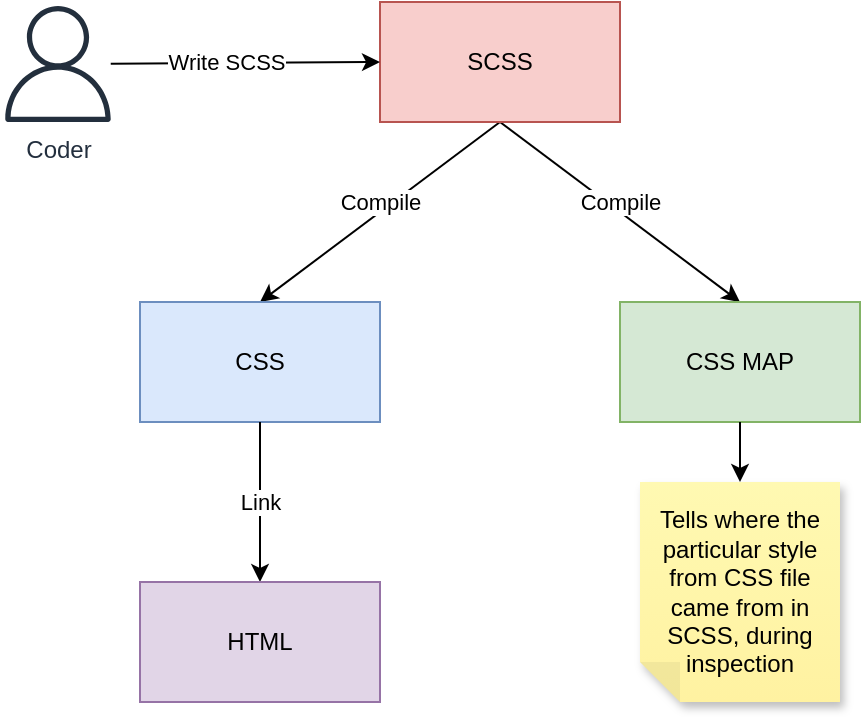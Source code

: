 <mxfile>
    <diagram id="EU1-PMUFytLF17Pu6N7W" name="Page-1">
        <mxGraphModel dx="582" dy="470" grid="1" gridSize="10" guides="1" tooltips="1" connect="1" arrows="1" fold="1" page="1" pageScale="1" pageWidth="850" pageHeight="1100" math="0" shadow="0">
            <root>
                <mxCell id="0"/>
                <mxCell id="1" parent="0"/>
                <mxCell id="6" style="edgeStyle=none;html=1;entryX=0.5;entryY=0;entryDx=0;entryDy=0;exitX=0.5;exitY=1;exitDx=0;exitDy=0;" edge="1" parent="1" source="2" target="7">
                    <mxGeometry relative="1" as="geometry">
                        <mxPoint x="320" y="190" as="targetPoint"/>
                        <mxPoint x="340" y="150" as="sourcePoint"/>
                    </mxGeometry>
                </mxCell>
                <mxCell id="10" value="Compile" style="edgeLabel;html=1;align=center;verticalAlign=middle;resizable=0;points=[];" vertex="1" connectable="0" parent="6">
                    <mxGeometry x="0.333" y="2" relative="1" as="geometry">
                        <mxPoint x="19" y="-22" as="offset"/>
                    </mxGeometry>
                </mxCell>
                <mxCell id="14" style="edgeStyle=none;html=1;exitX=0.5;exitY=1;exitDx=0;exitDy=0;entryX=0.5;entryY=0;entryDx=0;entryDy=0;" edge="1" parent="1" source="2" target="16">
                    <mxGeometry relative="1" as="geometry">
                        <mxPoint x="320" y="80" as="targetPoint"/>
                    </mxGeometry>
                </mxCell>
                <mxCell id="15" value="Compile" style="edgeLabel;html=1;align=center;verticalAlign=middle;resizable=0;points=[];" vertex="1" connectable="0" parent="14">
                    <mxGeometry x="-0.269" relative="1" as="geometry">
                        <mxPoint x="16" y="7" as="offset"/>
                    </mxGeometry>
                </mxCell>
                <mxCell id="2" value="SCSS" style="whiteSpace=wrap;html=1;fillColor=#f8cecc;strokeColor=#b85450;" vertex="1" parent="1">
                    <mxGeometry x="280" y="50" width="120" height="60" as="geometry"/>
                </mxCell>
                <mxCell id="4" style="edgeStyle=none;html=1;entryX=0;entryY=0.5;entryDx=0;entryDy=0;" edge="1" parent="1" source="3" target="2">
                    <mxGeometry relative="1" as="geometry"/>
                </mxCell>
                <mxCell id="5" value="Write SCSS" style="edgeLabel;html=1;align=center;verticalAlign=middle;resizable=0;points=[];" vertex="1" connectable="0" parent="4">
                    <mxGeometry x="-0.4" y="-1" relative="1" as="geometry">
                        <mxPoint x="17" y="-2" as="offset"/>
                    </mxGeometry>
                </mxCell>
                <mxCell id="3" value="Coder" style="sketch=0;outlineConnect=0;fontColor=#232F3E;gradientColor=none;fillColor=#232F3D;strokeColor=none;dashed=0;verticalLabelPosition=bottom;verticalAlign=top;align=center;html=1;fontSize=12;fontStyle=0;aspect=fixed;pointerEvents=1;shape=mxgraph.aws4.user;" vertex="1" parent="1">
                    <mxGeometry x="90" y="52" width="58" height="58" as="geometry"/>
                </mxCell>
                <mxCell id="7" value="CSS" style="whiteSpace=wrap;html=1;fillColor=#dae8fc;strokeColor=#6c8ebf;" vertex="1" parent="1">
                    <mxGeometry x="160" y="200" width="120" height="60" as="geometry"/>
                </mxCell>
                <mxCell id="9" style="edgeStyle=none;html=1;exitX=0.5;exitY=1;exitDx=0;exitDy=0;" edge="1" parent="1" source="7" target="8">
                    <mxGeometry relative="1" as="geometry"/>
                </mxCell>
                <mxCell id="11" value="Link" style="edgeLabel;html=1;align=center;verticalAlign=middle;resizable=0;points=[];" vertex="1" connectable="0" parent="9">
                    <mxGeometry x="-0.475" y="-1" relative="1" as="geometry">
                        <mxPoint x="1" y="19" as="offset"/>
                    </mxGeometry>
                </mxCell>
                <mxCell id="8" value="HTML" style="whiteSpace=wrap;html=1;fillColor=#e1d5e7;strokeColor=#9673a6;" vertex="1" parent="1">
                    <mxGeometry x="160" y="340" width="120" height="60" as="geometry"/>
                </mxCell>
                <mxCell id="16" value="CSS MAP" style="whiteSpace=wrap;html=1;fillColor=#d5e8d4;strokeColor=#82b366;" vertex="1" parent="1">
                    <mxGeometry x="400" y="200" width="120" height="60" as="geometry"/>
                </mxCell>
                <mxCell id="20" style="edgeStyle=none;html=1;exitX=0.5;exitY=1;exitDx=0;exitDy=0;" edge="1" parent="1" source="16" target="17">
                    <mxGeometry relative="1" as="geometry"/>
                </mxCell>
                <mxCell id="17" value="Tells where the particular style from CSS file came from in SCSS, during inspection" style="shape=note;whiteSpace=wrap;html=1;backgroundOutline=1;fontColor=#000000;darkOpacity=0.05;fillColor=#FFF9B2;strokeColor=none;fillStyle=solid;direction=west;gradientDirection=north;gradientColor=#FFF2A1;shadow=1;size=20;pointerEvents=1;" vertex="1" parent="1">
                    <mxGeometry x="410" y="290" width="100" height="110" as="geometry"/>
                </mxCell>
            </root>
        </mxGraphModel>
    </diagram>
</mxfile>